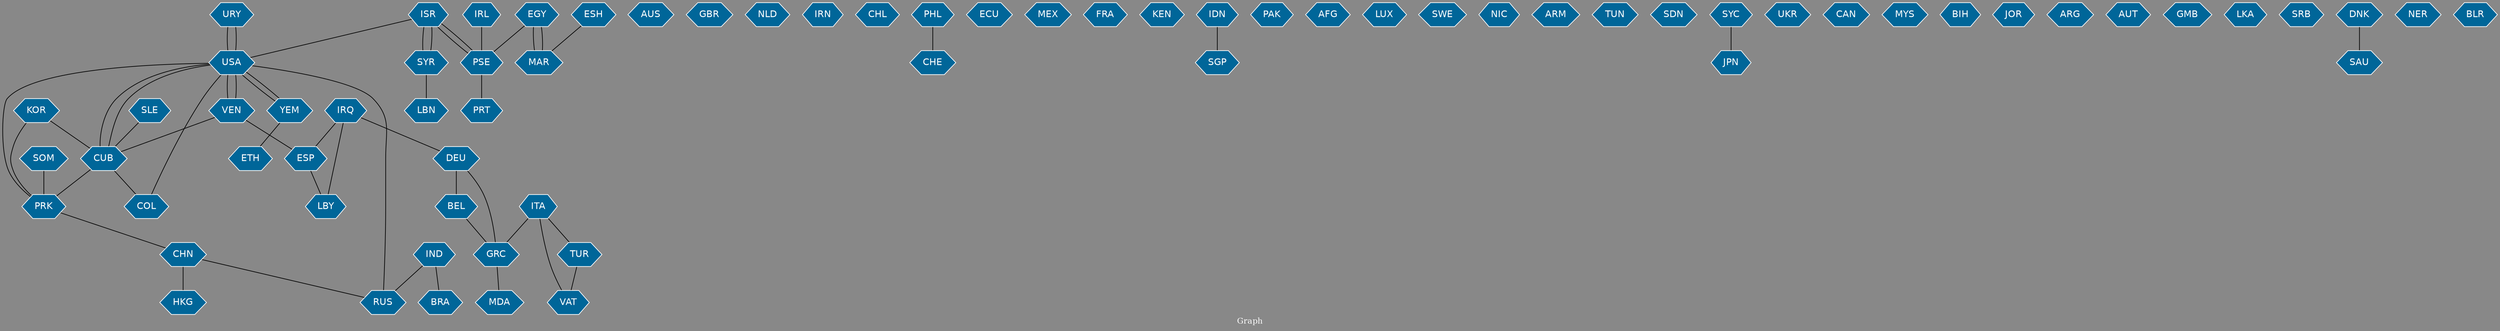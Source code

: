 // Countries together in item graph
graph {
	graph [bgcolor="#888888" fontcolor=white fontsize=12 label="Graph" outputorder=edgesfirst overlap=prism]
	node [color=white fillcolor="#006699" fontcolor=white fontname=Helvetica shape=hexagon style=filled]
	edge [arrowhead=open color=black fontcolor=white fontname=Courier fontsize=12]
		URY [label=URY]
		USA [label=USA]
		ESH [label=ESH]
		MAR [label=MAR]
		COL [label=COL]
		AUS [label=AUS]
		BEL [label=BEL]
		ISR [label=ISR]
		CHN [label=CHN]
		GBR [label=GBR]
		HKG [label=HKG]
		CUB [label=CUB]
		PRK [label=PRK]
		NLD [label=NLD]
		PSE [label=PSE]
		BRA [label=BRA]
		SOM [label=SOM]
		IRN [label=IRN]
		RUS [label=RUS]
		CHL [label=CHL]
		SYR [label=SYR]
		PHL [label=PHL]
		CHE [label=CHE]
		VEN [label=VEN]
		KOR [label=KOR]
		DEU [label=DEU]
		PRT [label=PRT]
		ECU [label=ECU]
		SLE [label=SLE]
		ESP [label=ESP]
		GRC [label=GRC]
		ITA [label=ITA]
		MEX [label=MEX]
		FRA [label=FRA]
		KEN [label=KEN]
		IDN [label=IDN]
		SGP [label=SGP]
		YEM [label=YEM]
		PAK [label=PAK]
		AFG [label=AFG]
		VAT [label=VAT]
		IND [label=IND]
		LUX [label=LUX]
		SWE [label=SWE]
		NIC [label=NIC]
		ARM [label=ARM]
		TUN [label=TUN]
		TUR [label=TUR]
		SDN [label=SDN]
		SYC [label=SYC]
		JPN [label=JPN]
		UKR [label=UKR]
		CAN [label=CAN]
		EGY [label=EGY]
		LBN [label=LBN]
		MYS [label=MYS]
		IRQ [label=IRQ]
		LBY [label=LBY]
		BIH [label=BIH]
		ETH [label=ETH]
		JOR [label=JOR]
		ARG [label=ARG]
		AUT [label=AUT]
		MDA [label=MDA]
		GMB [label=GMB]
		LKA [label=LKA]
		IRL [label=IRL]
		SRB [label=SRB]
		DNK [label=DNK]
		SAU [label=SAU]
		NER [label=NER]
		BLR [label=BLR]
			KOR -- PRK [weight=1]
			ISR -- PSE [weight=3]
			VEN -- USA [weight=1]
			USA -- VEN [weight=1]
			ITA -- GRC [weight=1]
			ITA -- TUR [weight=1]
			ISR -- SYR [weight=1]
			PRK -- CHN [weight=1]
			EGY -- PSE [weight=1]
			YEM -- USA [weight=3]
			ESP -- LBY [weight=1]
			IRL -- PSE [weight=1]
			SYR -- ISR [weight=2]
			URY -- USA [weight=2]
			IRQ -- DEU [weight=1]
			MAR -- EGY [weight=1]
			USA -- COL [weight=1]
			DNK -- SAU [weight=1]
			CUB -- COL [weight=1]
			IND -- RUS [weight=1]
			GRC -- MDA [weight=1]
			ESH -- MAR [weight=1]
			ITA -- VAT [weight=1]
			IRQ -- ESP [weight=1]
			IND -- BRA [weight=1]
			TUR -- VAT [weight=1]
			SOM -- PRK [weight=1]
			KOR -- CUB [weight=1]
			RUS -- USA [weight=2]
			CHN -- RUS [weight=1]
			BEL -- GRC [weight=1]
			USA -- CUB [weight=3]
			SYR -- LBN [weight=1]
			DEU -- BEL [weight=1]
			YEM -- ETH [weight=1]
			SYC -- JPN [weight=1]
			PSE -- ISR [weight=1]
			CUB -- USA [weight=3]
			SLE -- CUB [weight=1]
			ISR -- USA [weight=1]
			DEU -- GRC [weight=1]
			PSE -- PRT [weight=1]
			CUB -- PRK [weight=1]
			USA -- YEM [weight=2]
			USA -- URY [weight=1]
			VEN -- ESP [weight=2]
			IDN -- SGP [weight=2]
			IRQ -- LBY [weight=1]
			PHL -- CHE [weight=1]
			EGY -- MAR [weight=1]
			VEN -- CUB [weight=1]
			CHN -- HKG [weight=1]
			USA -- PRK [weight=1]
}